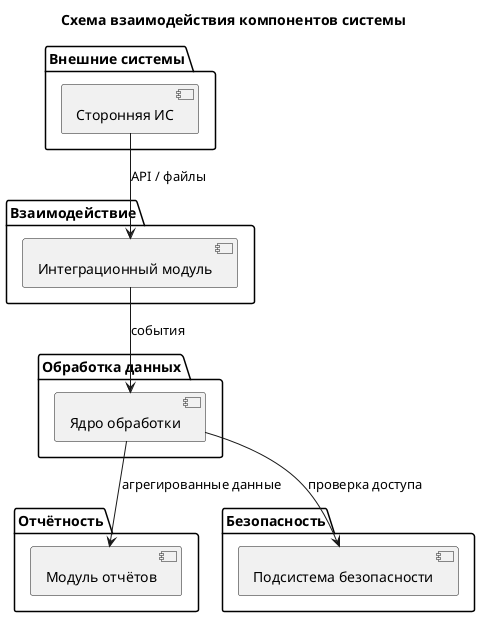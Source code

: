 @startuml
title Схема взаимодействия компонентов системы

package "Внешние системы" {
  [Сторонняя ИС] as ExternalSystem
}

package "Взаимодействие" {
  [Интеграционный модуль] as Integration
}

package "Обработка данных" {
  [Ядро обработки] as Engine
}

package "Отчётность" {
  [Модуль отчётов] as Reports
}

package "Безопасность" {
  [Подсистема безопасности] as Security
}

ExternalSystem --> Integration : API / файлы
Integration --> Engine : события
Engine --> Reports : агрегированные данные
Engine --> Security : проверка доступа
@enduml
